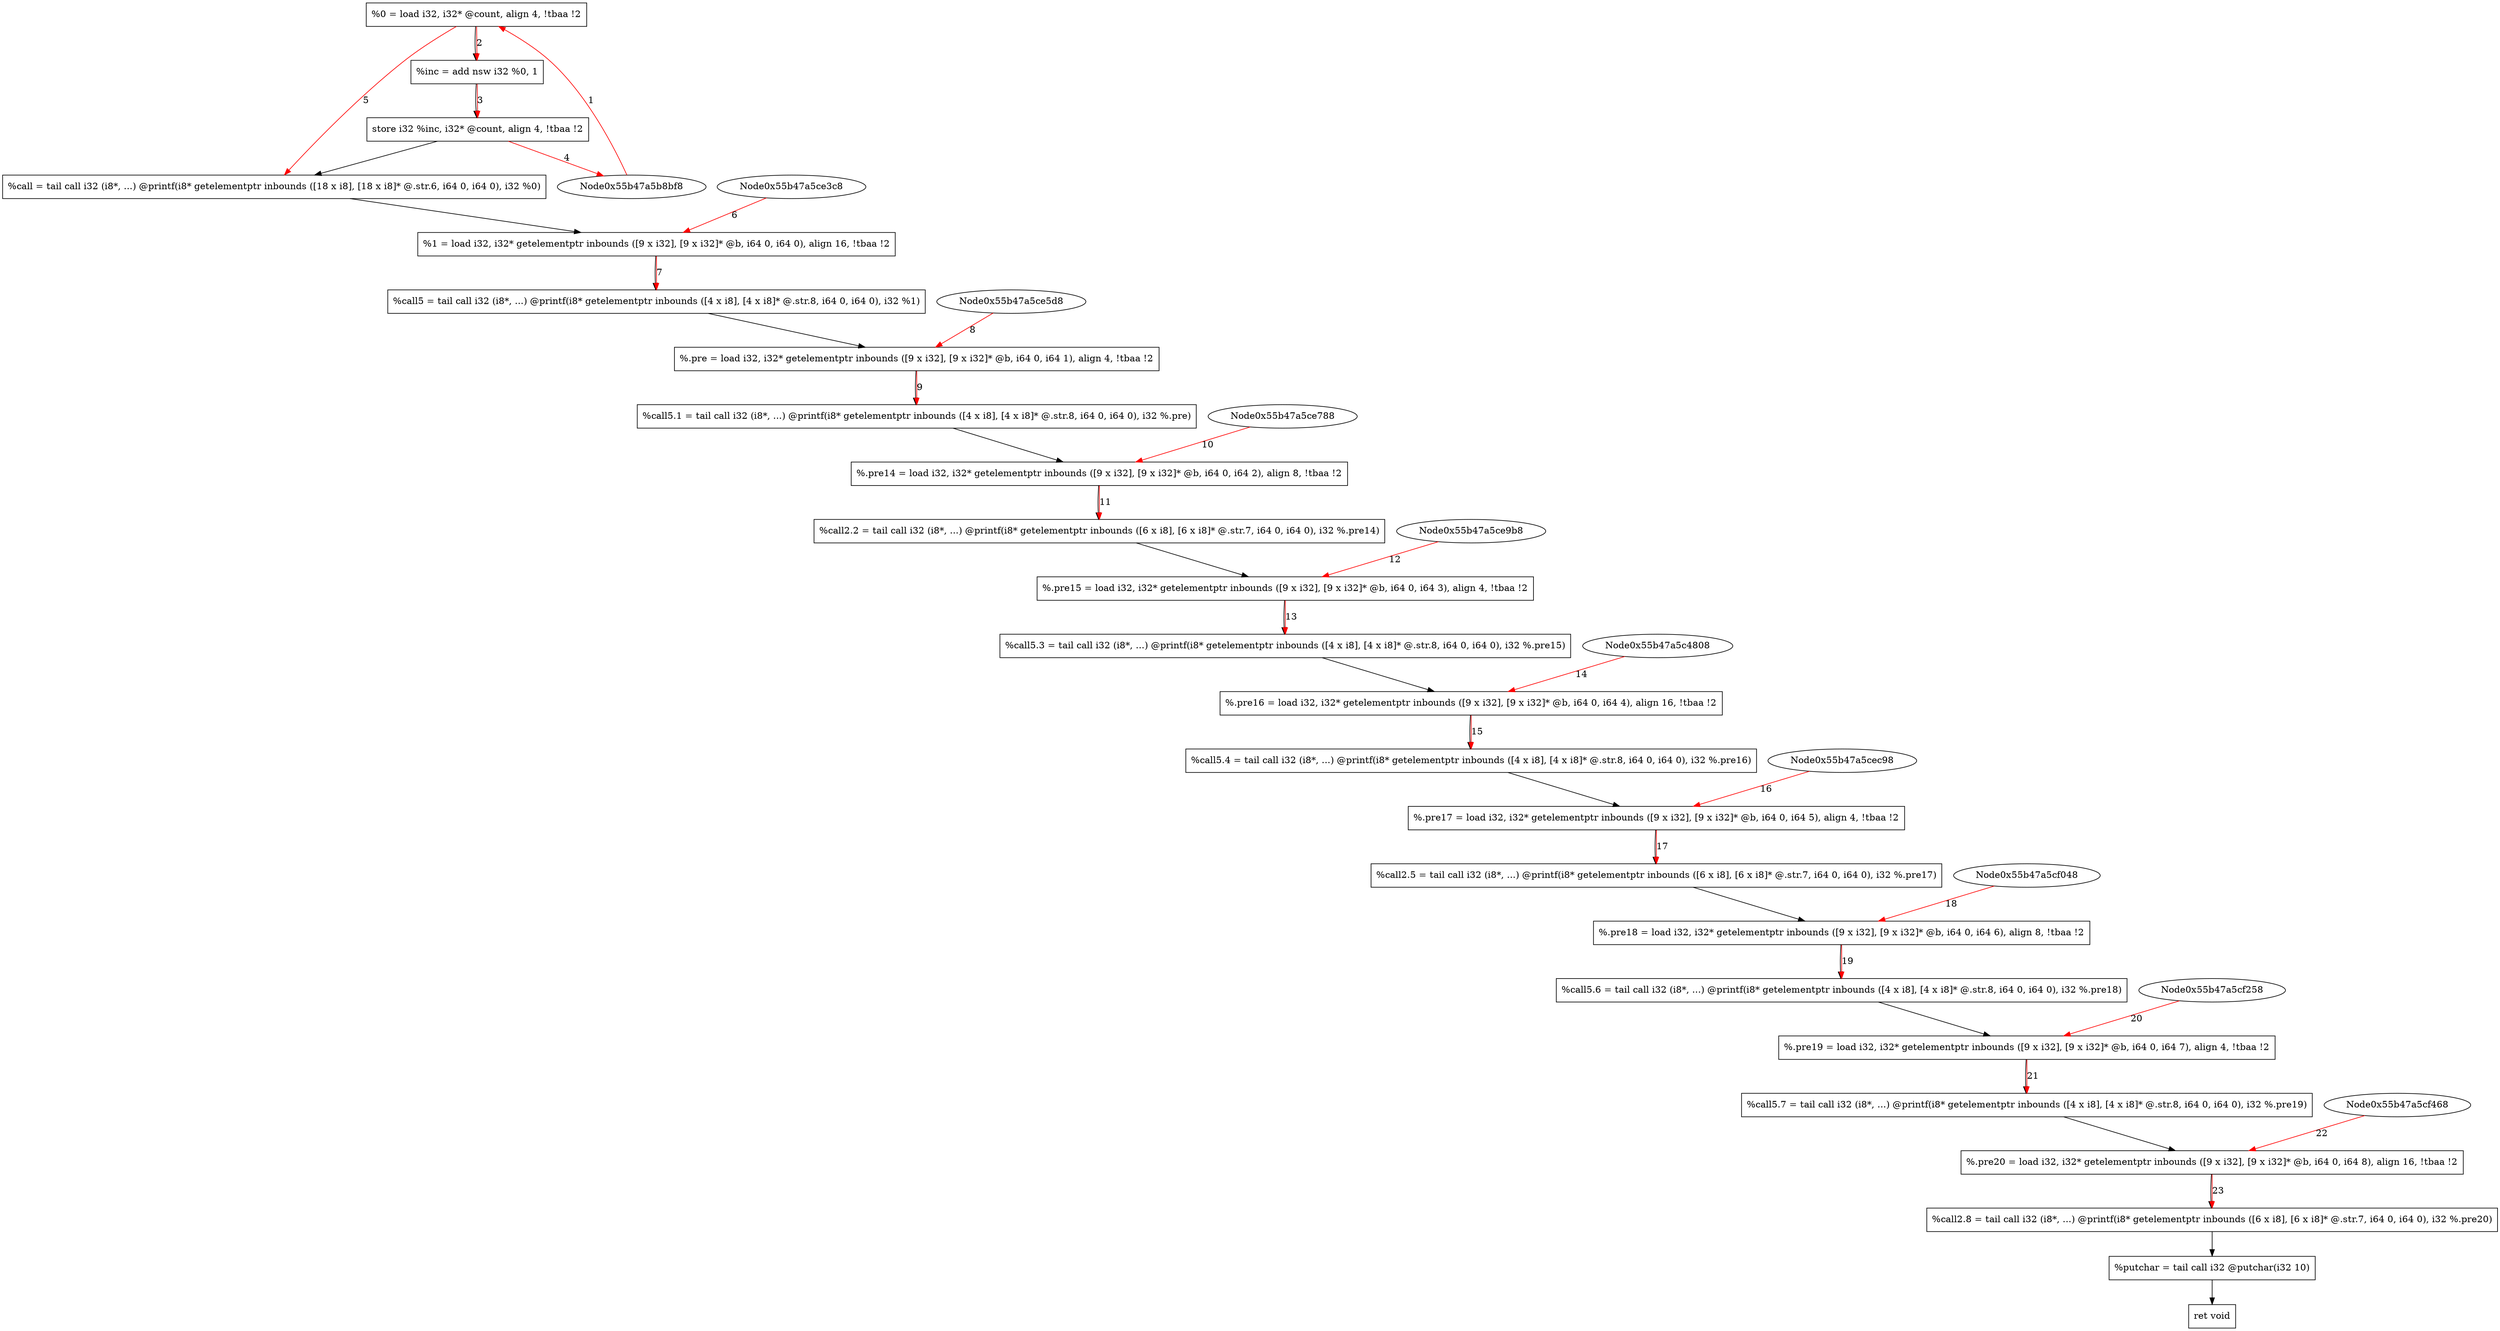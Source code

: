 digraph "CDFG for'func' function" {
	Node0x55b47a5beae8[shape=record, label="  %0 = load i32, i32* @count, align 4, !tbaa !2"]
	Node0x55b47a5ce0f0[shape=record, label="  %inc = add nsw i32 %0, 1"]
	Node0x55b47a5ce180[shape=record, label="  store i32 %inc, i32* @count, align 4, !tbaa !2"]
	Node0x55b47a5ce2b8[shape=record, label="  %call = tail call i32 (i8*, ...) @printf(i8* getelementptr inbounds ([18 x i8], [18 x i8]* @.str.6, i64 0, i64 0), i32 %0)"]
	Node0x55b47a5c2db8[shape=record, label="  %1 = load i32, i32* getelementptr inbounds ([9 x i32], [9 x i32]* @b, i64 0, i64 0), align 16, !tbaa !2"]
	Node0x55b47a5ce4c8[shape=record, label="  %call5 = tail call i32 (i8*, ...) @printf(i8* getelementptr inbounds ([4 x i8], [4 x i8]* @.str.8, i64 0, i64 0), i32 %1)"]
	Node0x55b47a5bbbd8[shape=record, label="  %.pre = load i32, i32* getelementptr inbounds ([9 x i32], [9 x i32]* @b, i64 0, i64 1), align 4, !tbaa !2"]
	Node0x55b47a5ce678[shape=record, label="  %call5.1 = tail call i32 (i8*, ...) @printf(i8* getelementptr inbounds ([4 x i8], [4 x i8]* @.str.8, i64 0, i64 0), i32 %.pre)"]
	Node0x55b47a5ba848[shape=record, label="  %.pre14 = load i32, i32* getelementptr inbounds ([9 x i32], [9 x i32]* @b, i64 0, i64 2), align 8, !tbaa !2"]
	Node0x55b47a5ce8a8[shape=record, label="  %call2.2 = tail call i32 (i8*, ...) @printf(i8* getelementptr inbounds ([6 x i8], [6 x i8]* @.str.7, i64 0, i64 0), i32 %.pre14)"]
	Node0x55b47a5ba3c8[shape=record, label="  %.pre15 = load i32, i32* getelementptr inbounds ([9 x i32], [9 x i32]* @b, i64 0, i64 3), align 4, !tbaa !2"]
	Node0x55b47a5cea58[shape=record, label="  %call5.3 = tail call i32 (i8*, ...) @printf(i8* getelementptr inbounds ([4 x i8], [4 x i8]* @.str.8, i64 0, i64 0), i32 %.pre15)"]
	Node0x55b47a5b9f08[shape=record, label="  %.pre16 = load i32, i32* getelementptr inbounds ([9 x i32], [9 x i32]* @b, i64 0, i64 4), align 16, !tbaa !2"]
	Node0x55b47a5ceb88[shape=record, label="  %call5.4 = tail call i32 (i8*, ...) @printf(i8* getelementptr inbounds ([4 x i8], [4 x i8]* @.str.8, i64 0, i64 0), i32 %.pre16)"]
	Node0x55b47a5cece8[shape=record, label="  %.pre17 = load i32, i32* getelementptr inbounds ([9 x i32], [9 x i32]* @b, i64 0, i64 5), align 4, !tbaa !2"]
	Node0x55b47a5cef38[shape=record, label="  %call2.5 = tail call i32 (i8*, ...) @printf(i8* getelementptr inbounds ([6 x i8], [6 x i8]* @.str.7, i64 0, i64 0), i32 %.pre17)"]
	Node0x55b47a5cf098[shape=record, label="  %.pre18 = load i32, i32* getelementptr inbounds ([9 x i32], [9 x i32]* @b, i64 0, i64 6), align 8, !tbaa !2"]
	Node0x55b47a5cf148[shape=record, label="  %call5.6 = tail call i32 (i8*, ...) @printf(i8* getelementptr inbounds ([4 x i8], [4 x i8]* @.str.8, i64 0, i64 0), i32 %.pre18)"]
	Node0x55b47a5cf2a8[shape=record, label="  %.pre19 = load i32, i32* getelementptr inbounds ([9 x i32], [9 x i32]* @b, i64 0, i64 7), align 4, !tbaa !2"]
	Node0x55b47a5cf358[shape=record, label="  %call5.7 = tail call i32 (i8*, ...) @printf(i8* getelementptr inbounds ([4 x i8], [4 x i8]* @.str.8, i64 0, i64 0), i32 %.pre19)"]
	Node0x55b47a5cf4b8[shape=record, label="  %.pre20 = load i32, i32* getelementptr inbounds ([9 x i32], [9 x i32]* @b, i64 0, i64 8), align 16, !tbaa !2"]
	Node0x55b47a5cf568[shape=record, label="  %call2.8 = tail call i32 (i8*, ...) @printf(i8* getelementptr inbounds ([6 x i8], [6 x i8]* @.str.7, i64 0, i64 0), i32 %.pre20)"]
	Node0x55b47a5cf7b0[shape=record, label="  %putchar = tail call i32 @putchar(i32 10)"]
	Node0x55b47a5c43d0[shape=record, label="  ret void"]
	Node0x55b47a5beae8 -> Node0x55b47a5ce0f0
	Node0x55b47a5ce0f0 -> Node0x55b47a5ce180
	Node0x55b47a5ce180 -> Node0x55b47a5ce2b8
	Node0x55b47a5ce2b8 -> Node0x55b47a5c2db8
	Node0x55b47a5c2db8 -> Node0x55b47a5ce4c8
	Node0x55b47a5ce4c8 -> Node0x55b47a5bbbd8
	Node0x55b47a5bbbd8 -> Node0x55b47a5ce678
	Node0x55b47a5ce678 -> Node0x55b47a5ba848
	Node0x55b47a5ba848 -> Node0x55b47a5ce8a8
	Node0x55b47a5ce8a8 -> Node0x55b47a5ba3c8
	Node0x55b47a5ba3c8 -> Node0x55b47a5cea58
	Node0x55b47a5cea58 -> Node0x55b47a5b9f08
	Node0x55b47a5b9f08 -> Node0x55b47a5ceb88
	Node0x55b47a5ceb88 -> Node0x55b47a5cece8
	Node0x55b47a5cece8 -> Node0x55b47a5cef38
	Node0x55b47a5cef38 -> Node0x55b47a5cf098
	Node0x55b47a5cf098 -> Node0x55b47a5cf148
	Node0x55b47a5cf148 -> Node0x55b47a5cf2a8
	Node0x55b47a5cf2a8 -> Node0x55b47a5cf358
	Node0x55b47a5cf358 -> Node0x55b47a5cf4b8
	Node0x55b47a5cf4b8 -> Node0x55b47a5cf568
	Node0x55b47a5cf568 -> Node0x55b47a5cf7b0
	Node0x55b47a5cf7b0 -> Node0x55b47a5c43d0
edge [color=red]
	Node0x55b47a5b8bf8 -> Node0x55b47a5beae8[label="1"]
	Node0x55b47a5beae8 -> Node0x55b47a5ce0f0[label="2"]
	Node0x55b47a5ce0f0 -> Node0x55b47a5ce180[label="3"]
	Node0x55b47a5ce180 -> Node0x55b47a5b8bf8[label="4"]
	Node0x55b47a5beae8 -> Node0x55b47a5ce2b8[label="5"]
	Node0x55b47a5ce3c8 -> Node0x55b47a5c2db8[label="6"]
	Node0x55b47a5c2db8 -> Node0x55b47a5ce4c8[label="7"]
	Node0x55b47a5ce5d8 -> Node0x55b47a5bbbd8[label="8"]
	Node0x55b47a5bbbd8 -> Node0x55b47a5ce678[label="9"]
	Node0x55b47a5ce788 -> Node0x55b47a5ba848[label="10"]
	Node0x55b47a5ba848 -> Node0x55b47a5ce8a8[label="11"]
	Node0x55b47a5ce9b8 -> Node0x55b47a5ba3c8[label="12"]
	Node0x55b47a5ba3c8 -> Node0x55b47a5cea58[label="13"]
	Node0x55b47a5c4808 -> Node0x55b47a5b9f08[label="14"]
	Node0x55b47a5b9f08 -> Node0x55b47a5ceb88[label="15"]
	Node0x55b47a5cec98 -> Node0x55b47a5cece8[label="16"]
	Node0x55b47a5cece8 -> Node0x55b47a5cef38[label="17"]
	Node0x55b47a5cf048 -> Node0x55b47a5cf098[label="18"]
	Node0x55b47a5cf098 -> Node0x55b47a5cf148[label="19"]
	Node0x55b47a5cf258 -> Node0x55b47a5cf2a8[label="20"]
	Node0x55b47a5cf2a8 -> Node0x55b47a5cf358[label="21"]
	Node0x55b47a5cf468 -> Node0x55b47a5cf4b8[label="22"]
	Node0x55b47a5cf4b8 -> Node0x55b47a5cf568[label="23"]
}
